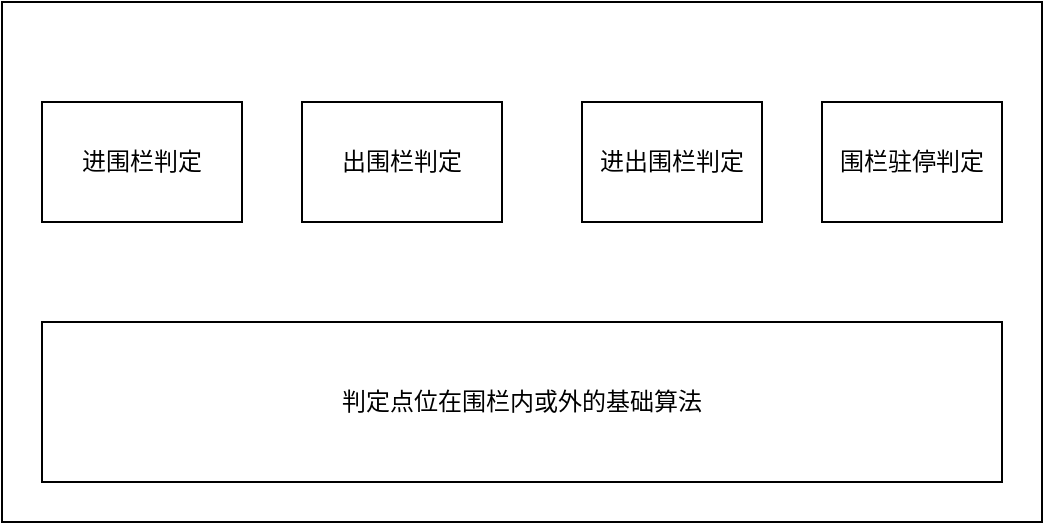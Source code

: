 <mxfile version="22.1.16" type="github">
  <diagram name="第 1 页" id="ggD6p2E49yRDR5znBVVN">
    <mxGraphModel dx="1674" dy="746" grid="1" gridSize="10" guides="1" tooltips="1" connect="1" arrows="1" fold="1" page="1" pageScale="1" pageWidth="827" pageHeight="1169" math="0" shadow="0">
      <root>
        <mxCell id="0" />
        <mxCell id="1" parent="0" />
        <mxCell id="IVlLuyBhWJttLb8TtJzo-1" value="" style="rounded=0;whiteSpace=wrap;html=1;" vertex="1" parent="1">
          <mxGeometry x="110" y="270" width="520" height="260" as="geometry" />
        </mxCell>
        <mxCell id="IVlLuyBhWJttLb8TtJzo-2" value="判定点位在围栏内或外的基础算法" style="rounded=0;whiteSpace=wrap;html=1;" vertex="1" parent="1">
          <mxGeometry x="130" y="430" width="480" height="80" as="geometry" />
        </mxCell>
        <mxCell id="IVlLuyBhWJttLb8TtJzo-3" value="进围栏判定" style="rounded=0;whiteSpace=wrap;html=1;" vertex="1" parent="1">
          <mxGeometry x="130" y="320" width="100" height="60" as="geometry" />
        </mxCell>
        <mxCell id="IVlLuyBhWJttLb8TtJzo-4" value="出围栏判定" style="rounded=0;whiteSpace=wrap;html=1;" vertex="1" parent="1">
          <mxGeometry x="260" y="320" width="100" height="60" as="geometry" />
        </mxCell>
        <mxCell id="IVlLuyBhWJttLb8TtJzo-5" value="进出围栏判定" style="rounded=0;whiteSpace=wrap;html=1;" vertex="1" parent="1">
          <mxGeometry x="400" y="320" width="90" height="60" as="geometry" />
        </mxCell>
        <mxCell id="IVlLuyBhWJttLb8TtJzo-6" value="围栏驻停判定" style="rounded=0;whiteSpace=wrap;html=1;" vertex="1" parent="1">
          <mxGeometry x="520" y="320" width="90" height="60" as="geometry" />
        </mxCell>
      </root>
    </mxGraphModel>
  </diagram>
</mxfile>
